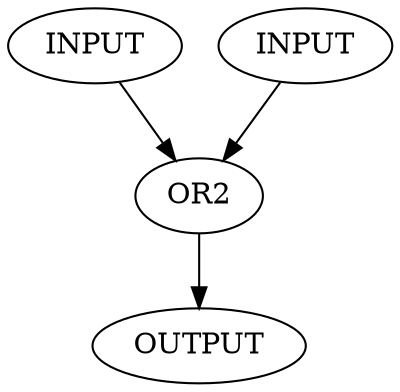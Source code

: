 
digraph test {

I1 [label = "INPUT"];
I2 [label = "INPUT"];

GATE [label = "OR2"];

O [label = "OUTPUT"];

I1 -> GATE -> O;
I2 -> GATE;

}
